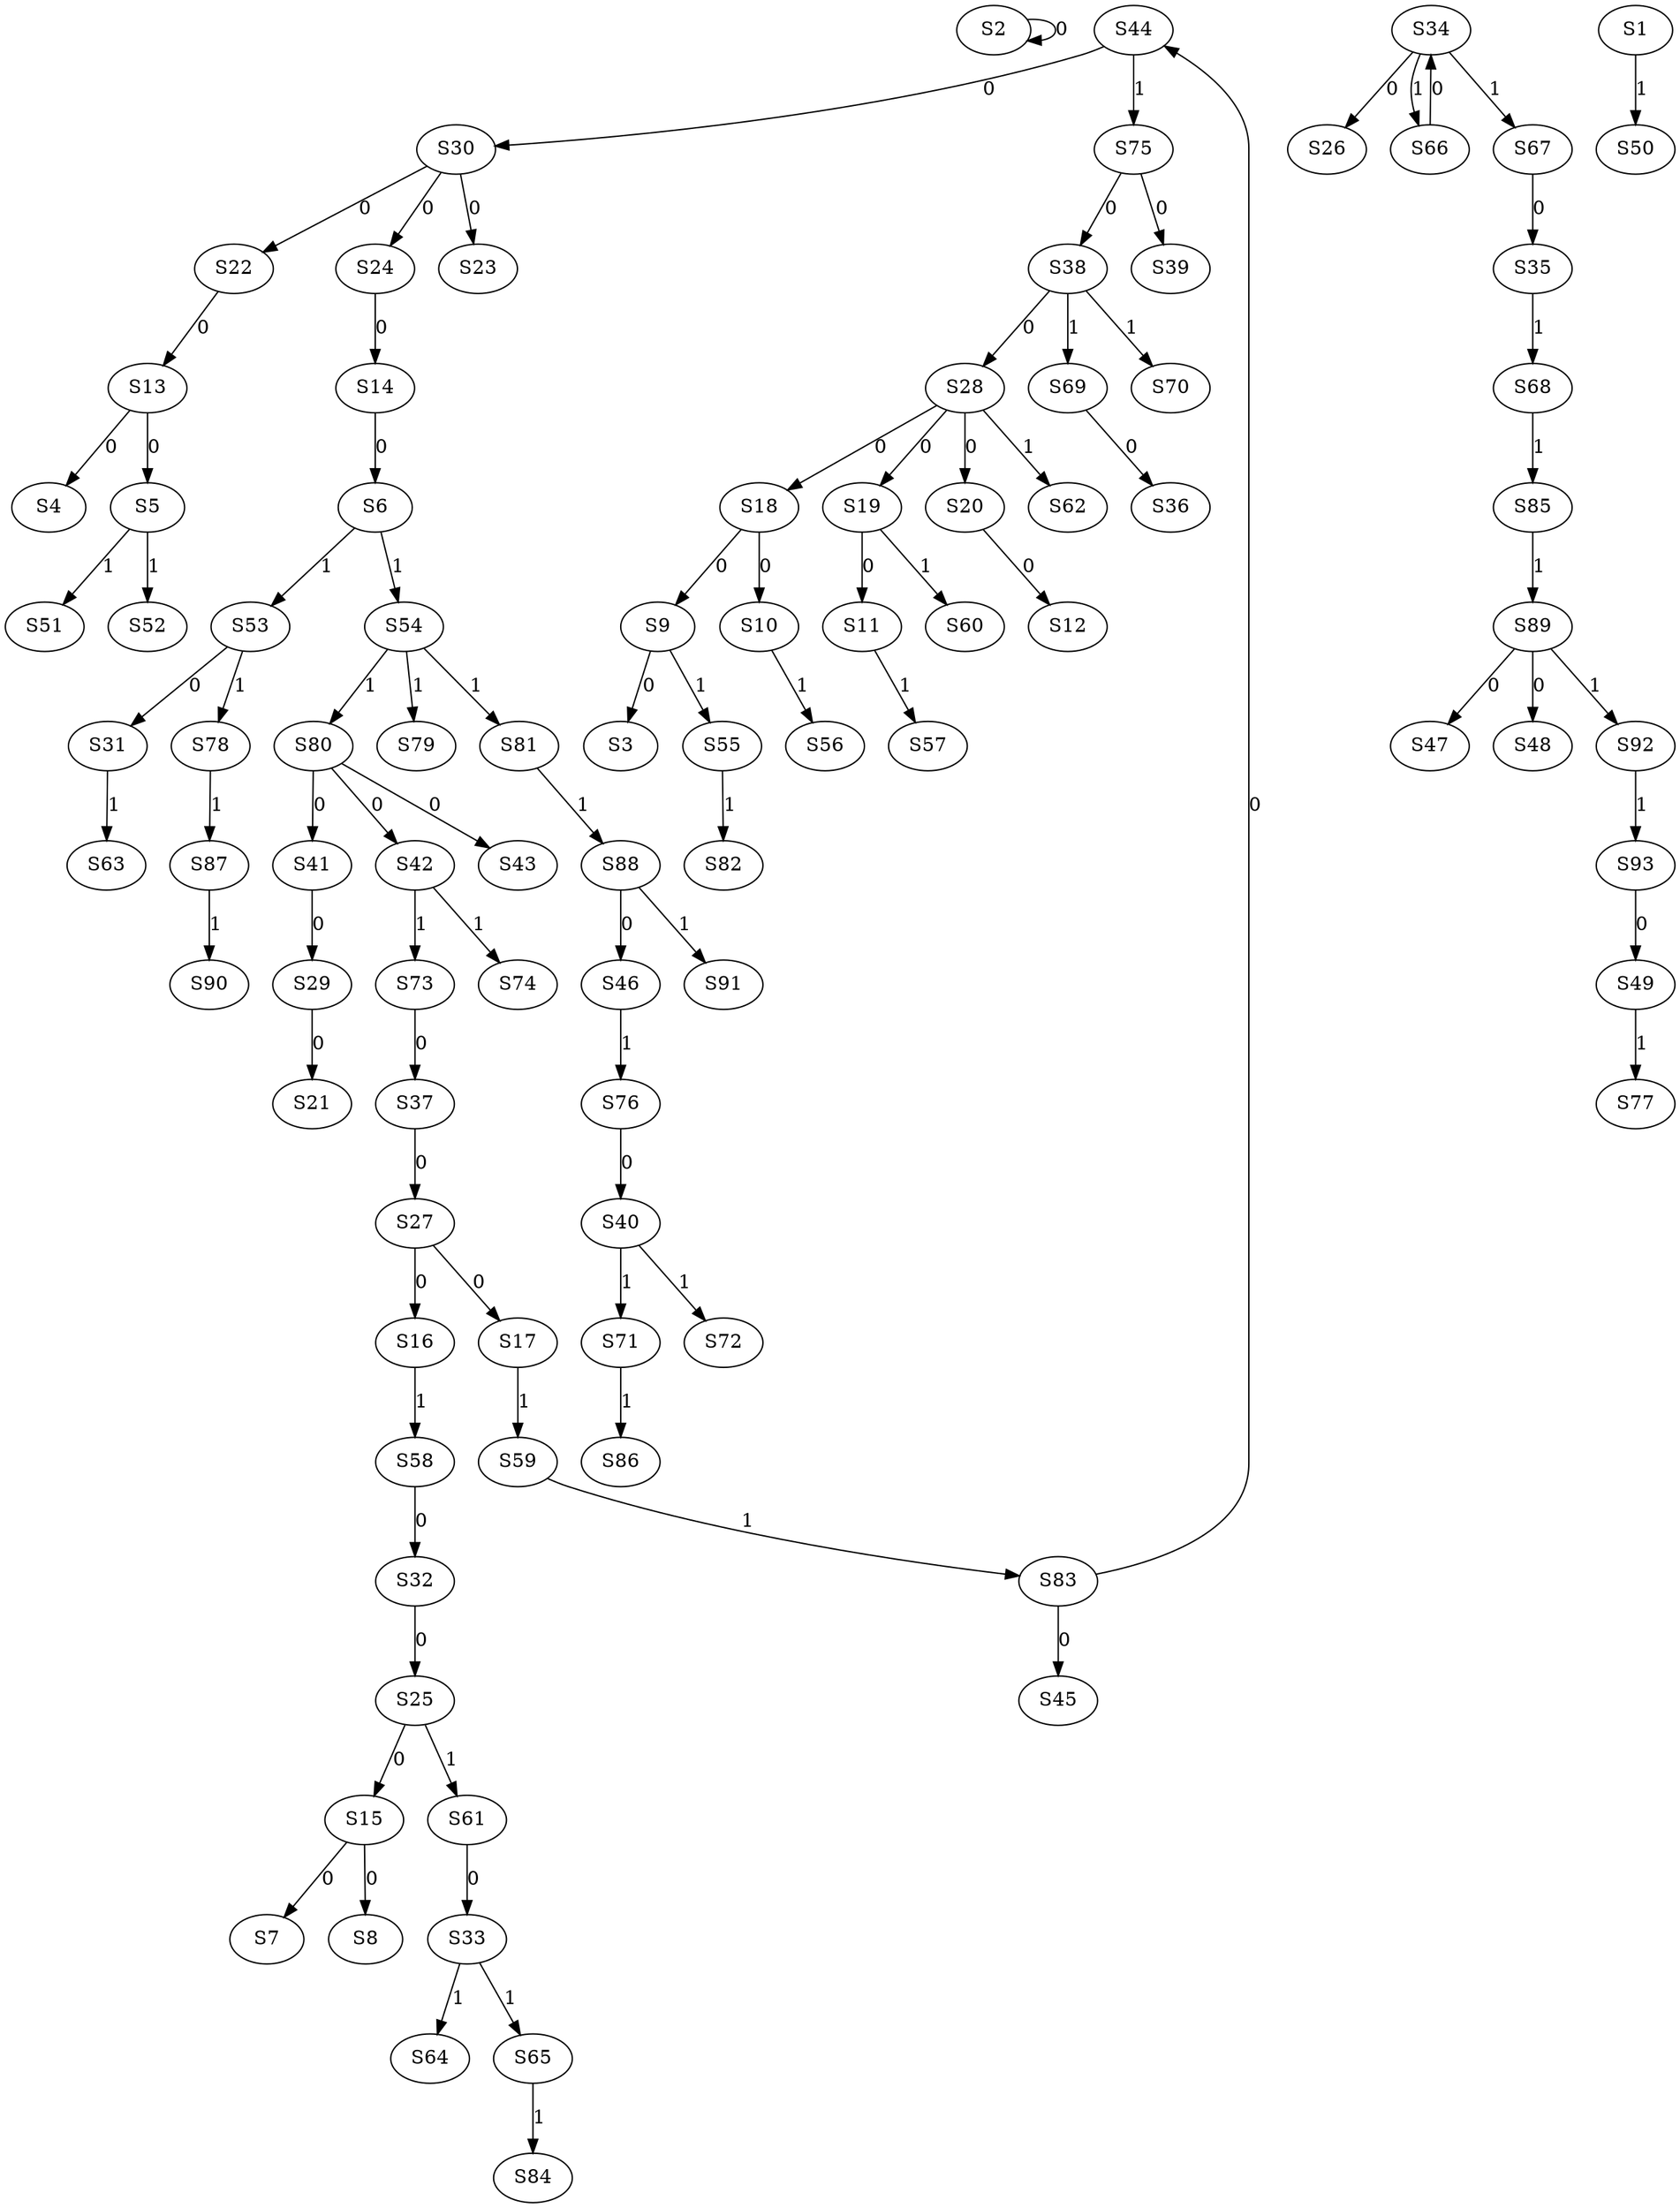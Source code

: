 strict digraph {
	S2 -> S2 [ label = 0 ];
	S9 -> S3 [ label = 0 ];
	S13 -> S4 [ label = 0 ];
	S13 -> S5 [ label = 0 ];
	S14 -> S6 [ label = 0 ];
	S15 -> S7 [ label = 0 ];
	S15 -> S8 [ label = 0 ];
	S18 -> S9 [ label = 0 ];
	S18 -> S10 [ label = 0 ];
	S19 -> S11 [ label = 0 ];
	S20 -> S12 [ label = 0 ];
	S22 -> S13 [ label = 0 ];
	S24 -> S14 [ label = 0 ];
	S25 -> S15 [ label = 0 ];
	S27 -> S16 [ label = 0 ];
	S27 -> S17 [ label = 0 ];
	S28 -> S18 [ label = 0 ];
	S28 -> S19 [ label = 0 ];
	S28 -> S20 [ label = 0 ];
	S29 -> S21 [ label = 0 ];
	S30 -> S22 [ label = 0 ];
	S30 -> S23 [ label = 0 ];
	S30 -> S24 [ label = 0 ];
	S32 -> S25 [ label = 0 ];
	S34 -> S26 [ label = 0 ];
	S37 -> S27 [ label = 0 ];
	S38 -> S28 [ label = 0 ];
	S41 -> S29 [ label = 0 ];
	S44 -> S30 [ label = 0 ];
	S53 -> S31 [ label = 0 ];
	S58 -> S32 [ label = 0 ];
	S61 -> S33 [ label = 0 ];
	S66 -> S34 [ label = 0 ];
	S67 -> S35 [ label = 0 ];
	S69 -> S36 [ label = 0 ];
	S73 -> S37 [ label = 0 ];
	S75 -> S38 [ label = 0 ];
	S75 -> S39 [ label = 0 ];
	S76 -> S40 [ label = 0 ];
	S80 -> S41 [ label = 0 ];
	S80 -> S42 [ label = 0 ];
	S80 -> S43 [ label = 0 ];
	S83 -> S44 [ label = 0 ];
	S83 -> S45 [ label = 0 ];
	S88 -> S46 [ label = 0 ];
	S89 -> S47 [ label = 0 ];
	S89 -> S48 [ label = 0 ];
	S93 -> S49 [ label = 0 ];
	S1 -> S50 [ label = 1 ];
	S5 -> S51 [ label = 1 ];
	S5 -> S52 [ label = 1 ];
	S6 -> S53 [ label = 1 ];
	S6 -> S54 [ label = 1 ];
	S9 -> S55 [ label = 1 ];
	S10 -> S56 [ label = 1 ];
	S11 -> S57 [ label = 1 ];
	S16 -> S58 [ label = 1 ];
	S17 -> S59 [ label = 1 ];
	S19 -> S60 [ label = 1 ];
	S25 -> S61 [ label = 1 ];
	S28 -> S62 [ label = 1 ];
	S31 -> S63 [ label = 1 ];
	S33 -> S64 [ label = 1 ];
	S33 -> S65 [ label = 1 ];
	S34 -> S66 [ label = 1 ];
	S34 -> S67 [ label = 1 ];
	S35 -> S68 [ label = 1 ];
	S38 -> S69 [ label = 1 ];
	S38 -> S70 [ label = 1 ];
	S40 -> S71 [ label = 1 ];
	S40 -> S72 [ label = 1 ];
	S42 -> S73 [ label = 1 ];
	S42 -> S74 [ label = 1 ];
	S44 -> S75 [ label = 1 ];
	S46 -> S76 [ label = 1 ];
	S49 -> S77 [ label = 1 ];
	S53 -> S78 [ label = 1 ];
	S54 -> S79 [ label = 1 ];
	S54 -> S80 [ label = 1 ];
	S54 -> S81 [ label = 1 ];
	S55 -> S82 [ label = 1 ];
	S59 -> S83 [ label = 1 ];
	S65 -> S84 [ label = 1 ];
	S68 -> S85 [ label = 1 ];
	S71 -> S86 [ label = 1 ];
	S78 -> S87 [ label = 1 ];
	S81 -> S88 [ label = 1 ];
	S85 -> S89 [ label = 1 ];
	S87 -> S90 [ label = 1 ];
	S88 -> S91 [ label = 1 ];
	S89 -> S92 [ label = 1 ];
	S92 -> S93 [ label = 1 ];
}